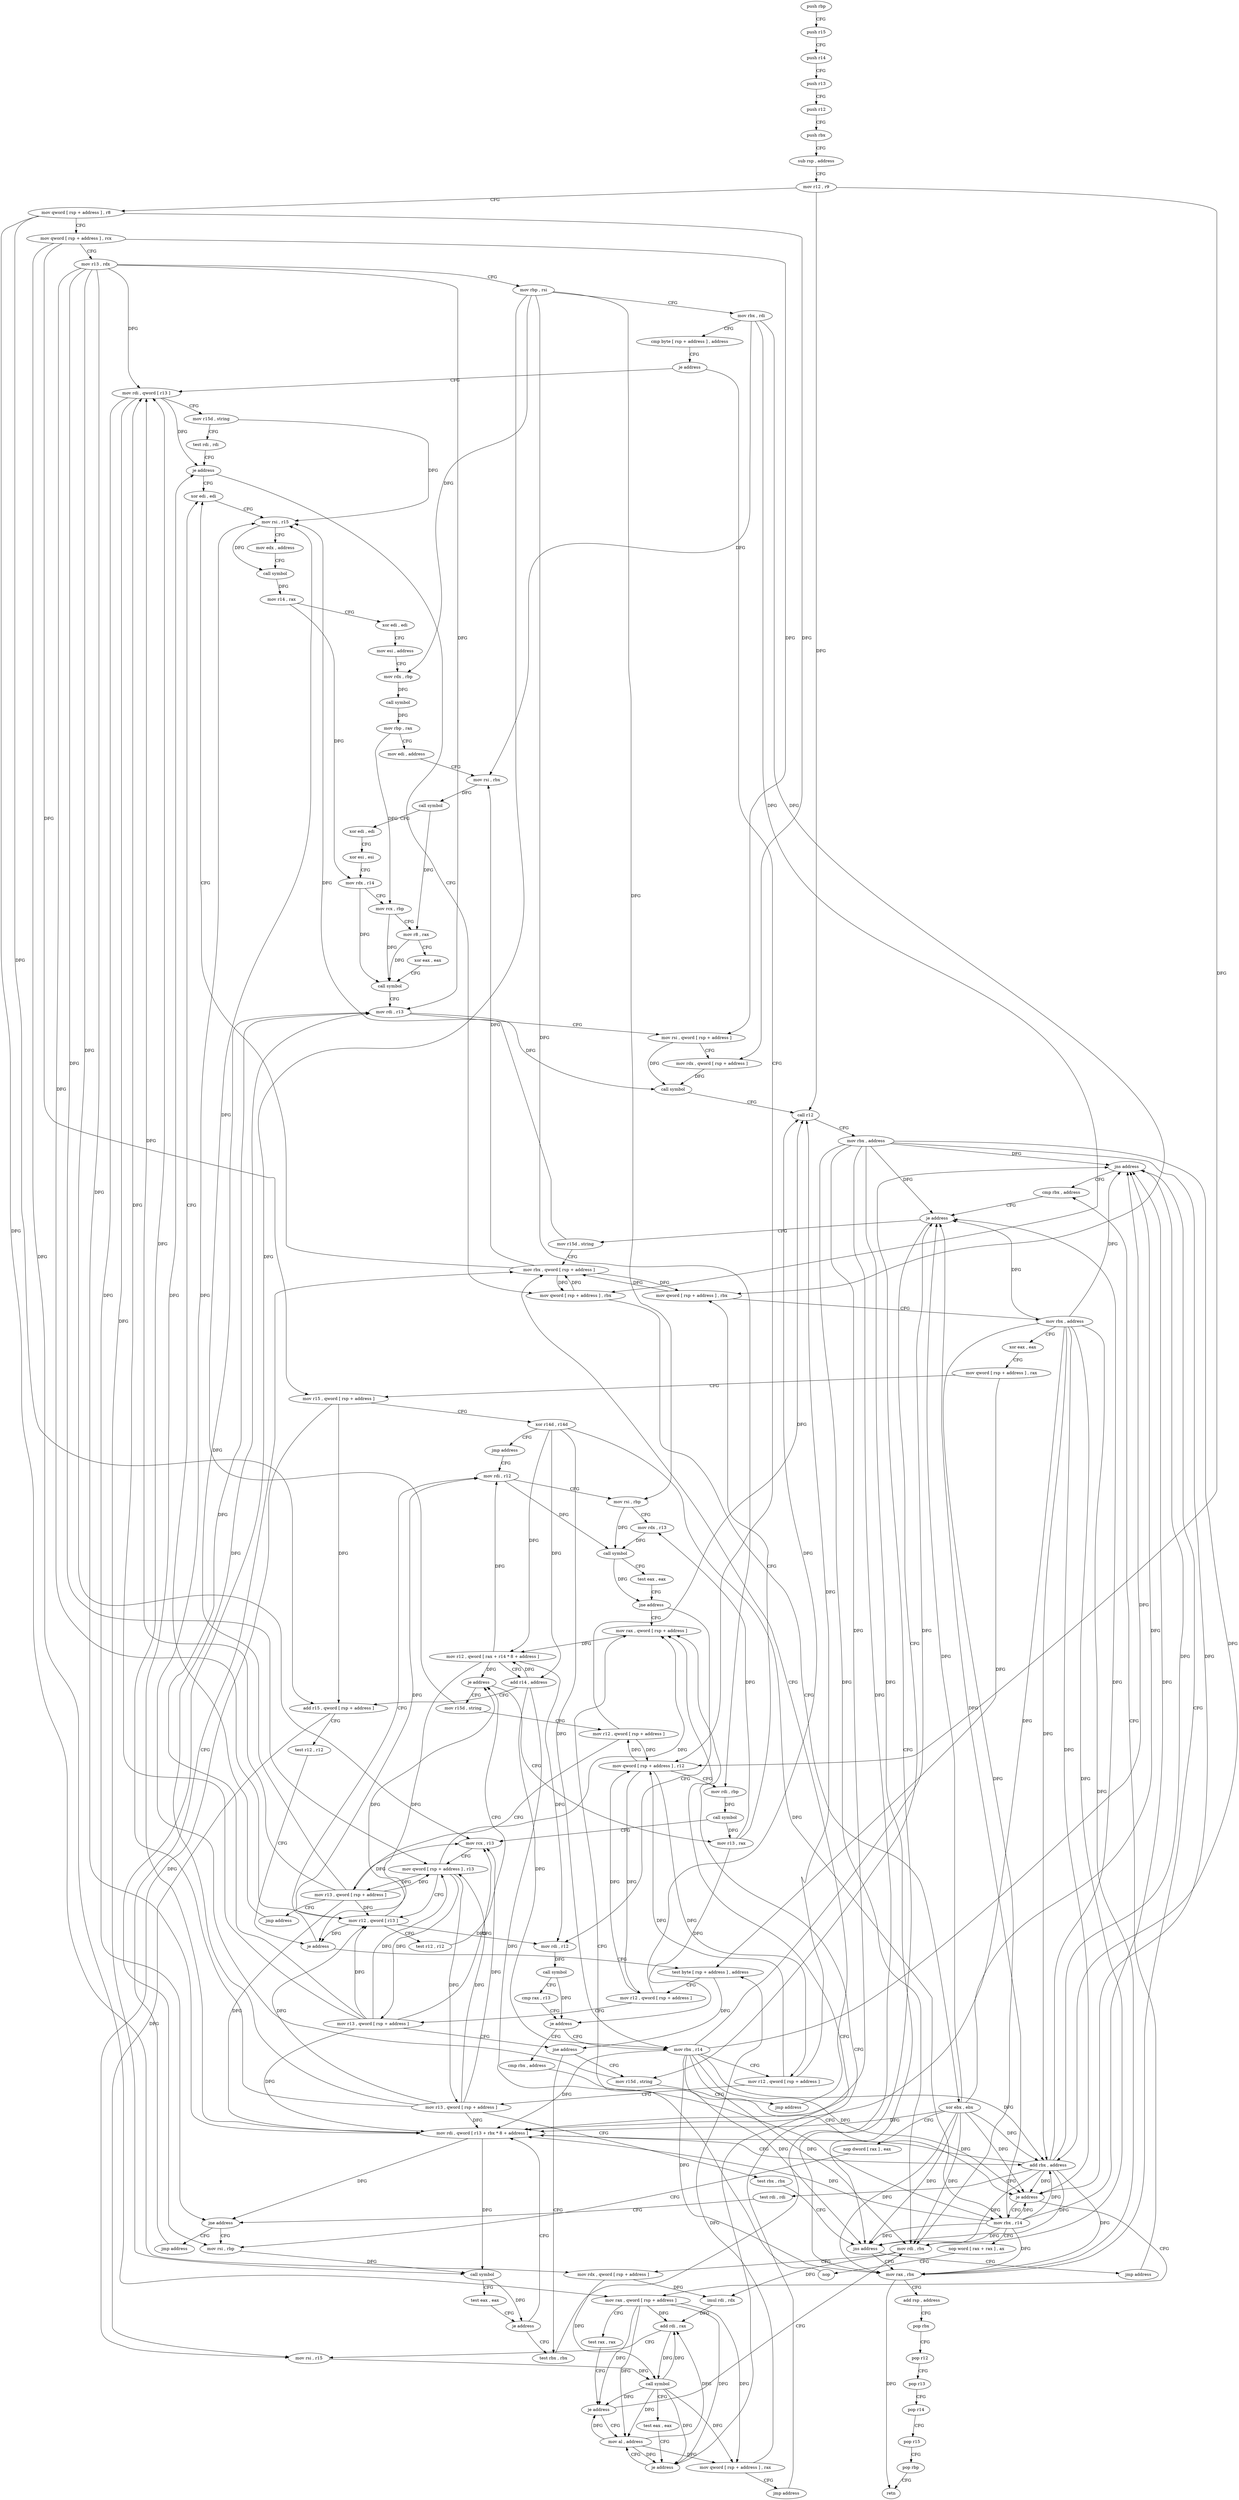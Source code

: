 digraph "func" {
"4335696" [label = "push rbp" ]
"4335697" [label = "push r15" ]
"4335699" [label = "push r14" ]
"4335701" [label = "push r13" ]
"4335703" [label = "push r12" ]
"4335705" [label = "push rbx" ]
"4335706" [label = "sub rsp , address" ]
"4335710" [label = "mov r12 , r9" ]
"4335713" [label = "mov qword [ rsp + address ] , r8" ]
"4335718" [label = "mov qword [ rsp + address ] , rcx" ]
"4335723" [label = "mov r13 , rdx" ]
"4335726" [label = "mov rbp , rsi" ]
"4335729" [label = "mov rbx , rdi" ]
"4335732" [label = "cmp byte [ rsp + address ] , address" ]
"4335737" [label = "je address" ]
"4335939" [label = "mov rdi , qword [ r13 ]" ]
"4335743" [label = "mov qword [ rsp + address ] , r12" ]
"4335943" [label = "mov r15d , string" ]
"4335949" [label = "test rdi , rdi" ]
"4335952" [label = "je address" ]
"4336085" [label = "xor edi , edi" ]
"4335958" [label = "mov qword [ rsp + address ] , rbx" ]
"4335748" [label = "mov rdi , rbp" ]
"4335751" [label = "call symbol" ]
"4335756" [label = "mov rcx , r13" ]
"4335759" [label = "mov qword [ rsp + address ] , r13" ]
"4335764" [label = "mov r12 , qword [ r13 ]" ]
"4335768" [label = "test r12 , r12" ]
"4335771" [label = "je address" ]
"4336036" [label = "mov r15d , string" ]
"4335777" [label = "mov r13 , rax" ]
"4336087" [label = "mov rsi , r15" ]
"4336090" [label = "mov edx , address" ]
"4336095" [label = "call symbol" ]
"4336100" [label = "mov r14 , rax" ]
"4336103" [label = "xor edi , edi" ]
"4336105" [label = "mov esi , address" ]
"4336110" [label = "mov rdx , rbp" ]
"4336113" [label = "call symbol" ]
"4336118" [label = "mov rbp , rax" ]
"4336121" [label = "mov edi , address" ]
"4336126" [label = "mov rsi , rbx" ]
"4336129" [label = "call symbol" ]
"4336134" [label = "xor edi , edi" ]
"4336136" [label = "xor esi , esi" ]
"4336138" [label = "mov rdx , r14" ]
"4336141" [label = "mov rcx , rbp" ]
"4336144" [label = "mov r8 , rax" ]
"4336147" [label = "xor eax , eax" ]
"4336149" [label = "call symbol" ]
"4336154" [label = "mov rdi , r13" ]
"4336157" [label = "mov rsi , qword [ rsp + address ]" ]
"4336162" [label = "mov rdx , qword [ rsp + address ]" ]
"4336167" [label = "call symbol" ]
"4336172" [label = "call r12" ]
"4336175" [label = "mov rbx , address" ]
"4336182" [label = "mov rax , rbx" ]
"4335963" [label = "xor ebx , ebx" ]
"4335965" [label = "nop dword [ rax ] , eax" ]
"4335968" [label = "mov rsi , rbp" ]
"4336042" [label = "mov r12 , qword [ rsp + address ]" ]
"4336047" [label = "mov r13 , qword [ rsp + address ]" ]
"4336052" [label = "jmp address" ]
"4335780" [label = "mov qword [ rsp + address ] , rbx" ]
"4335785" [label = "mov rbx , address" ]
"4335792" [label = "xor eax , eax" ]
"4335794" [label = "mov qword [ rsp + address ] , rax" ]
"4335799" [label = "mov r15 , qword [ rsp + address ]" ]
"4335804" [label = "xor r14d , r14d" ]
"4335807" [label = "jmp address" ]
"4335852" [label = "mov rdi , r12" ]
"4336013" [label = "test rbx , rbx" ]
"4336016" [label = "jns address" ]
"4336022" [label = "cmp rbx , address" ]
"4335980" [label = "mov rdi , qword [ r13 + rbx * 8 + address ]" ]
"4335985" [label = "add rbx , address" ]
"4335989" [label = "test rdi , rdi" ]
"4335992" [label = "jne address" ]
"4335994" [label = "jmp address" ]
"4335855" [label = "mov rsi , rbp" ]
"4335858" [label = "mov rdx , r13" ]
"4335861" [label = "call symbol" ]
"4335866" [label = "test eax , eax" ]
"4335868" [label = "jne address" ]
"4335824" [label = "mov rax , qword [ rsp + address ]" ]
"4335870" [label = "mov rdi , r12" ]
"4336185" [label = "add rsp , address" ]
"4336189" [label = "pop rbx" ]
"4336190" [label = "pop r12" ]
"4336192" [label = "pop r13" ]
"4336194" [label = "pop r14" ]
"4336196" [label = "pop r15" ]
"4336198" [label = "pop rbp" ]
"4336199" [label = "retn" ]
"4336026" [label = "je address" ]
"4336074" [label = "mov r15d , string" ]
"4336028" [label = "mov r15d , string" ]
"4335971" [label = "call symbol" ]
"4335976" [label = "test eax , eax" ]
"4335978" [label = "je address" ]
"4336080" [label = "mov rbx , qword [ rsp + address ]" ]
"4335829" [label = "mov r12 , qword [ rax + r14 * 8 + address ]" ]
"4335834" [label = "add r14 , address" ]
"4335838" [label = "add r15 , qword [ rsp + address ]" ]
"4335843" [label = "test r12 , r12" ]
"4335846" [label = "je address" ]
"4335996" [label = "test byte [ rsp + address ] , address" ]
"4335873" [label = "call symbol" ]
"4335878" [label = "cmp rax , r13" ]
"4335881" [label = "je address" ]
"4336054" [label = "mov rbx , r14" ]
"4335887" [label = "cmp rbx , address" ]
"4336034" [label = "jmp address" ]
"4336001" [label = "mov r12 , qword [ rsp + address ]" ]
"4336006" [label = "mov r13 , qword [ rsp + address ]" ]
"4336011" [label = "jne address" ]
"4336057" [label = "mov r12 , qword [ rsp + address ]" ]
"4336062" [label = "mov r13 , qword [ rsp + address ]" ]
"4336067" [label = "test rbx , rbx" ]
"4336070" [label = "jns address" ]
"4336072" [label = "jmp address" ]
"4335891" [label = "je address" ]
"4335809" [label = "mov rbx , r14" ]
"4335893" [label = "mov rax , qword [ rsp + address ]" ]
"4335812" [label = "nop word [ rax + rax ] , ax" ]
"4335822" [label = "nop" ]
"4335898" [label = "test rax , rax" ]
"4335901" [label = "je address" ]
"4335930" [label = "mov al , address" ]
"4335903" [label = "mov rdi , rbx" ]
"4335932" [label = "mov qword [ rsp + address ] , rax" ]
"4335937" [label = "jmp address" ]
"4335906" [label = "mov rdx , qword [ rsp + address ]" ]
"4335911" [label = "imul rdi , rdx" ]
"4335915" [label = "add rdi , rax" ]
"4335918" [label = "mov rsi , r15" ]
"4335921" [label = "call symbol" ]
"4335926" [label = "test eax , eax" ]
"4335928" [label = "je address" ]
"4335696" -> "4335697" [ label = "CFG" ]
"4335697" -> "4335699" [ label = "CFG" ]
"4335699" -> "4335701" [ label = "CFG" ]
"4335701" -> "4335703" [ label = "CFG" ]
"4335703" -> "4335705" [ label = "CFG" ]
"4335705" -> "4335706" [ label = "CFG" ]
"4335706" -> "4335710" [ label = "CFG" ]
"4335710" -> "4335713" [ label = "CFG" ]
"4335710" -> "4335743" [ label = "DFG" ]
"4335710" -> "4336172" [ label = "DFG" ]
"4335713" -> "4335718" [ label = "CFG" ]
"4335713" -> "4336162" [ label = "DFG" ]
"4335713" -> "4335838" [ label = "DFG" ]
"4335713" -> "4335906" [ label = "DFG" ]
"4335718" -> "4335723" [ label = "CFG" ]
"4335718" -> "4336157" [ label = "DFG" ]
"4335718" -> "4335799" [ label = "DFG" ]
"4335718" -> "4335893" [ label = "DFG" ]
"4335723" -> "4335726" [ label = "CFG" ]
"4335723" -> "4335939" [ label = "DFG" ]
"4335723" -> "4335756" [ label = "DFG" ]
"4335723" -> "4335759" [ label = "DFG" ]
"4335723" -> "4335764" [ label = "DFG" ]
"4335723" -> "4336154" [ label = "DFG" ]
"4335723" -> "4335980" [ label = "DFG" ]
"4335726" -> "4335729" [ label = "CFG" ]
"4335726" -> "4335748" [ label = "DFG" ]
"4335726" -> "4336110" [ label = "DFG" ]
"4335726" -> "4335968" [ label = "DFG" ]
"4335726" -> "4335855" [ label = "DFG" ]
"4335729" -> "4335732" [ label = "CFG" ]
"4335729" -> "4336126" [ label = "DFG" ]
"4335729" -> "4335958" [ label = "DFG" ]
"4335729" -> "4335780" [ label = "DFG" ]
"4335732" -> "4335737" [ label = "CFG" ]
"4335737" -> "4335939" [ label = "CFG" ]
"4335737" -> "4335743" [ label = "CFG" ]
"4335939" -> "4335943" [ label = "CFG" ]
"4335939" -> "4335952" [ label = "DFG" ]
"4335939" -> "4335971" [ label = "DFG" ]
"4335939" -> "4335992" [ label = "DFG" ]
"4335743" -> "4335748" [ label = "CFG" ]
"4335743" -> "4336042" [ label = "DFG" ]
"4335743" -> "4336001" [ label = "DFG" ]
"4335743" -> "4336057" [ label = "DFG" ]
"4335943" -> "4335949" [ label = "CFG" ]
"4335943" -> "4336087" [ label = "DFG" ]
"4335949" -> "4335952" [ label = "CFG" ]
"4335952" -> "4336085" [ label = "CFG" ]
"4335952" -> "4335958" [ label = "CFG" ]
"4336085" -> "4336087" [ label = "CFG" ]
"4335958" -> "4335963" [ label = "CFG" ]
"4335958" -> "4336080" [ label = "DFG" ]
"4335748" -> "4335751" [ label = "DFG" ]
"4335751" -> "4335756" [ label = "CFG" ]
"4335751" -> "4335777" [ label = "DFG" ]
"4335756" -> "4335759" [ label = "CFG" ]
"4335759" -> "4335764" [ label = "CFG" ]
"4335759" -> "4336047" [ label = "DFG" ]
"4335759" -> "4335824" [ label = "DFG" ]
"4335759" -> "4336006" [ label = "DFG" ]
"4335759" -> "4336062" [ label = "DFG" ]
"4335764" -> "4335768" [ label = "CFG" ]
"4335764" -> "4335771" [ label = "DFG" ]
"4335764" -> "4335852" [ label = "DFG" ]
"4335764" -> "4335846" [ label = "DFG" ]
"4335764" -> "4335870" [ label = "DFG" ]
"4335768" -> "4335771" [ label = "CFG" ]
"4335771" -> "4336036" [ label = "CFG" ]
"4335771" -> "4335777" [ label = "CFG" ]
"4336036" -> "4336042" [ label = "CFG" ]
"4336036" -> "4336087" [ label = "DFG" ]
"4335777" -> "4335780" [ label = "CFG" ]
"4335777" -> "4335858" [ label = "DFG" ]
"4335777" -> "4335881" [ label = "DFG" ]
"4336087" -> "4336090" [ label = "CFG" ]
"4336087" -> "4336095" [ label = "DFG" ]
"4336090" -> "4336095" [ label = "CFG" ]
"4336095" -> "4336100" [ label = "DFG" ]
"4336100" -> "4336103" [ label = "CFG" ]
"4336100" -> "4336138" [ label = "DFG" ]
"4336103" -> "4336105" [ label = "CFG" ]
"4336105" -> "4336110" [ label = "CFG" ]
"4336110" -> "4336113" [ label = "DFG" ]
"4336113" -> "4336118" [ label = "DFG" ]
"4336118" -> "4336121" [ label = "CFG" ]
"4336118" -> "4336141" [ label = "DFG" ]
"4336121" -> "4336126" [ label = "CFG" ]
"4336126" -> "4336129" [ label = "DFG" ]
"4336129" -> "4336134" [ label = "CFG" ]
"4336129" -> "4336144" [ label = "DFG" ]
"4336134" -> "4336136" [ label = "CFG" ]
"4336136" -> "4336138" [ label = "CFG" ]
"4336138" -> "4336141" [ label = "CFG" ]
"4336138" -> "4336149" [ label = "DFG" ]
"4336141" -> "4336144" [ label = "CFG" ]
"4336141" -> "4336149" [ label = "DFG" ]
"4336144" -> "4336147" [ label = "CFG" ]
"4336144" -> "4336149" [ label = "DFG" ]
"4336147" -> "4336149" [ label = "CFG" ]
"4336149" -> "4336154" [ label = "CFG" ]
"4336154" -> "4336157" [ label = "CFG" ]
"4336154" -> "4336167" [ label = "DFG" ]
"4336157" -> "4336162" [ label = "CFG" ]
"4336157" -> "4336167" [ label = "DFG" ]
"4336162" -> "4336167" [ label = "DFG" ]
"4336167" -> "4336172" [ label = "CFG" ]
"4336172" -> "4336175" [ label = "CFG" ]
"4336175" -> "4336182" [ label = "DFG" ]
"4336175" -> "4336016" [ label = "DFG" ]
"4336175" -> "4335980" [ label = "DFG" ]
"4336175" -> "4335985" [ label = "DFG" ]
"4336175" -> "4336026" [ label = "DFG" ]
"4336175" -> "4336070" [ label = "DFG" ]
"4336175" -> "4335891" [ label = "DFG" ]
"4336175" -> "4335903" [ label = "DFG" ]
"4336182" -> "4336185" [ label = "CFG" ]
"4336182" -> "4336199" [ label = "DFG" ]
"4335963" -> "4335965" [ label = "CFG" ]
"4335963" -> "4336182" [ label = "DFG" ]
"4335963" -> "4336016" [ label = "DFG" ]
"4335963" -> "4335980" [ label = "DFG" ]
"4335963" -> "4335985" [ label = "DFG" ]
"4335963" -> "4336026" [ label = "DFG" ]
"4335963" -> "4336070" [ label = "DFG" ]
"4335963" -> "4335891" [ label = "DFG" ]
"4335963" -> "4335903" [ label = "DFG" ]
"4335965" -> "4335968" [ label = "CFG" ]
"4335968" -> "4335971" [ label = "DFG" ]
"4336042" -> "4336047" [ label = "CFG" ]
"4336042" -> "4335743" [ label = "DFG" ]
"4336042" -> "4336172" [ label = "DFG" ]
"4336047" -> "4336052" [ label = "CFG" ]
"4336047" -> "4335939" [ label = "DFG" ]
"4336047" -> "4335756" [ label = "DFG" ]
"4336047" -> "4335759" [ label = "DFG" ]
"4336047" -> "4335764" [ label = "DFG" ]
"4336047" -> "4336154" [ label = "DFG" ]
"4336047" -> "4335980" [ label = "DFG" ]
"4336052" -> "4336085" [ label = "CFG" ]
"4335780" -> "4335785" [ label = "CFG" ]
"4335780" -> "4336080" [ label = "DFG" ]
"4335785" -> "4335792" [ label = "CFG" ]
"4335785" -> "4336182" [ label = "DFG" ]
"4335785" -> "4336016" [ label = "DFG" ]
"4335785" -> "4335980" [ label = "DFG" ]
"4335785" -> "4335985" [ label = "DFG" ]
"4335785" -> "4336026" [ label = "DFG" ]
"4335785" -> "4336070" [ label = "DFG" ]
"4335785" -> "4335891" [ label = "DFG" ]
"4335785" -> "4335903" [ label = "DFG" ]
"4335792" -> "4335794" [ label = "CFG" ]
"4335794" -> "4335799" [ label = "CFG" ]
"4335794" -> "4335996" [ label = "DFG" ]
"4335799" -> "4335804" [ label = "CFG" ]
"4335799" -> "4335838" [ label = "DFG" ]
"4335799" -> "4335918" [ label = "DFG" ]
"4335804" -> "4335807" [ label = "CFG" ]
"4335804" -> "4335829" [ label = "DFG" ]
"4335804" -> "4335834" [ label = "DFG" ]
"4335804" -> "4336054" [ label = "DFG" ]
"4335804" -> "4335809" [ label = "DFG" ]
"4335807" -> "4335852" [ label = "CFG" ]
"4335852" -> "4335855" [ label = "CFG" ]
"4335852" -> "4335861" [ label = "DFG" ]
"4336013" -> "4336016" [ label = "CFG" ]
"4336016" -> "4336182" [ label = "CFG" ]
"4336016" -> "4336022" [ label = "CFG" ]
"4336022" -> "4336026" [ label = "CFG" ]
"4335980" -> "4335985" [ label = "CFG" ]
"4335980" -> "4335952" [ label = "DFG" ]
"4335980" -> "4335971" [ label = "DFG" ]
"4335980" -> "4335992" [ label = "DFG" ]
"4335985" -> "4335989" [ label = "CFG" ]
"4335985" -> "4336182" [ label = "DFG" ]
"4335985" -> "4336016" [ label = "DFG" ]
"4335985" -> "4335980" [ label = "DFG" ]
"4335985" -> "4336026" [ label = "DFG" ]
"4335985" -> "4336070" [ label = "DFG" ]
"4335985" -> "4335891" [ label = "DFG" ]
"4335985" -> "4335903" [ label = "DFG" ]
"4335989" -> "4335992" [ label = "CFG" ]
"4335992" -> "4335968" [ label = "CFG" ]
"4335992" -> "4335994" [ label = "CFG" ]
"4335994" -> "4336080" [ label = "CFG" ]
"4335855" -> "4335858" [ label = "CFG" ]
"4335855" -> "4335861" [ label = "DFG" ]
"4335858" -> "4335861" [ label = "DFG" ]
"4335861" -> "4335866" [ label = "CFG" ]
"4335861" -> "4335868" [ label = "DFG" ]
"4335866" -> "4335868" [ label = "CFG" ]
"4335868" -> "4335824" [ label = "CFG" ]
"4335868" -> "4335870" [ label = "CFG" ]
"4335824" -> "4335829" [ label = "DFG" ]
"4335870" -> "4335873" [ label = "DFG" ]
"4336185" -> "4336189" [ label = "CFG" ]
"4336189" -> "4336190" [ label = "CFG" ]
"4336190" -> "4336192" [ label = "CFG" ]
"4336192" -> "4336194" [ label = "CFG" ]
"4336194" -> "4336196" [ label = "CFG" ]
"4336196" -> "4336198" [ label = "CFG" ]
"4336198" -> "4336199" [ label = "CFG" ]
"4336026" -> "4336074" [ label = "CFG" ]
"4336026" -> "4336028" [ label = "CFG" ]
"4336074" -> "4336080" [ label = "CFG" ]
"4336074" -> "4336087" [ label = "DFG" ]
"4336028" -> "4336034" [ label = "CFG" ]
"4336028" -> "4336087" [ label = "DFG" ]
"4335971" -> "4335976" [ label = "CFG" ]
"4335971" -> "4335978" [ label = "DFG" ]
"4335976" -> "4335978" [ label = "CFG" ]
"4335978" -> "4336013" [ label = "CFG" ]
"4335978" -> "4335980" [ label = "CFG" ]
"4336080" -> "4336085" [ label = "CFG" ]
"4336080" -> "4336126" [ label = "DFG" ]
"4336080" -> "4335958" [ label = "DFG" ]
"4336080" -> "4335780" [ label = "DFG" ]
"4335829" -> "4335834" [ label = "CFG" ]
"4335829" -> "4335771" [ label = "DFG" ]
"4335829" -> "4335852" [ label = "DFG" ]
"4335829" -> "4335846" [ label = "DFG" ]
"4335829" -> "4335870" [ label = "DFG" ]
"4335834" -> "4335838" [ label = "CFG" ]
"4335834" -> "4335829" [ label = "DFG" ]
"4335834" -> "4336054" [ label = "DFG" ]
"4335834" -> "4335809" [ label = "DFG" ]
"4335838" -> "4335843" [ label = "CFG" ]
"4335838" -> "4335918" [ label = "DFG" ]
"4335843" -> "4335846" [ label = "CFG" ]
"4335846" -> "4335996" [ label = "CFG" ]
"4335846" -> "4335852" [ label = "CFG" ]
"4335996" -> "4336001" [ label = "CFG" ]
"4335996" -> "4336011" [ label = "DFG" ]
"4335873" -> "4335878" [ label = "CFG" ]
"4335873" -> "4335881" [ label = "DFG" ]
"4335878" -> "4335881" [ label = "CFG" ]
"4335881" -> "4336054" [ label = "CFG" ]
"4335881" -> "4335887" [ label = "CFG" ]
"4336054" -> "4336057" [ label = "CFG" ]
"4336054" -> "4336182" [ label = "DFG" ]
"4336054" -> "4336016" [ label = "DFG" ]
"4336054" -> "4335980" [ label = "DFG" ]
"4336054" -> "4335985" [ label = "DFG" ]
"4336054" -> "4336026" [ label = "DFG" ]
"4336054" -> "4336070" [ label = "DFG" ]
"4336054" -> "4335891" [ label = "DFG" ]
"4336054" -> "4335903" [ label = "DFG" ]
"4335887" -> "4335891" [ label = "CFG" ]
"4336034" -> "4336080" [ label = "CFG" ]
"4336001" -> "4336006" [ label = "CFG" ]
"4336001" -> "4335743" [ label = "DFG" ]
"4336001" -> "4336172" [ label = "DFG" ]
"4336006" -> "4336011" [ label = "CFG" ]
"4336006" -> "4335939" [ label = "DFG" ]
"4336006" -> "4335756" [ label = "DFG" ]
"4336006" -> "4335759" [ label = "DFG" ]
"4336006" -> "4335764" [ label = "DFG" ]
"4336006" -> "4336154" [ label = "DFG" ]
"4336006" -> "4335980" [ label = "DFG" ]
"4336011" -> "4336028" [ label = "CFG" ]
"4336011" -> "4336013" [ label = "CFG" ]
"4336057" -> "4336062" [ label = "CFG" ]
"4336057" -> "4335743" [ label = "DFG" ]
"4336057" -> "4336172" [ label = "DFG" ]
"4336062" -> "4336067" [ label = "CFG" ]
"4336062" -> "4335939" [ label = "DFG" ]
"4336062" -> "4335756" [ label = "DFG" ]
"4336062" -> "4335759" [ label = "DFG" ]
"4336062" -> "4335764" [ label = "DFG" ]
"4336062" -> "4336154" [ label = "DFG" ]
"4336062" -> "4335980" [ label = "DFG" ]
"4336067" -> "4336070" [ label = "CFG" ]
"4336070" -> "4336182" [ label = "CFG" ]
"4336070" -> "4336072" [ label = "CFG" ]
"4336072" -> "4336022" [ label = "CFG" ]
"4335891" -> "4335809" [ label = "CFG" ]
"4335891" -> "4335893" [ label = "CFG" ]
"4335809" -> "4335812" [ label = "CFG" ]
"4335809" -> "4336182" [ label = "DFG" ]
"4335809" -> "4336016" [ label = "DFG" ]
"4335809" -> "4335980" [ label = "DFG" ]
"4335809" -> "4335985" [ label = "DFG" ]
"4335809" -> "4336026" [ label = "DFG" ]
"4335809" -> "4336070" [ label = "DFG" ]
"4335809" -> "4335891" [ label = "DFG" ]
"4335809" -> "4335903" [ label = "DFG" ]
"4335893" -> "4335898" [ label = "CFG" ]
"4335893" -> "4335901" [ label = "DFG" ]
"4335893" -> "4335930" [ label = "DFG" ]
"4335893" -> "4335932" [ label = "DFG" ]
"4335893" -> "4335915" [ label = "DFG" ]
"4335893" -> "4335928" [ label = "DFG" ]
"4335812" -> "4335822" [ label = "CFG" ]
"4335822" -> "4335824" [ label = "CFG" ]
"4335898" -> "4335901" [ label = "CFG" ]
"4335901" -> "4335930" [ label = "CFG" ]
"4335901" -> "4335903" [ label = "CFG" ]
"4335930" -> "4335932" [ label = "DFG" ]
"4335930" -> "4335901" [ label = "DFG" ]
"4335930" -> "4335915" [ label = "DFG" ]
"4335930" -> "4335928" [ label = "DFG" ]
"4335903" -> "4335906" [ label = "CFG" ]
"4335903" -> "4335911" [ label = "DFG" ]
"4335932" -> "4335937" [ label = "CFG" ]
"4335932" -> "4335996" [ label = "DFG" ]
"4335937" -> "4335824" [ label = "CFG" ]
"4335906" -> "4335911" [ label = "DFG" ]
"4335906" -> "4335921" [ label = "DFG" ]
"4335911" -> "4335915" [ label = "DFG" ]
"4335915" -> "4335918" [ label = "CFG" ]
"4335915" -> "4335921" [ label = "DFG" ]
"4335918" -> "4335921" [ label = "DFG" ]
"4335921" -> "4335926" [ label = "CFG" ]
"4335921" -> "4335901" [ label = "DFG" ]
"4335921" -> "4335930" [ label = "DFG" ]
"4335921" -> "4335932" [ label = "DFG" ]
"4335921" -> "4335915" [ label = "DFG" ]
"4335921" -> "4335928" [ label = "DFG" ]
"4335926" -> "4335928" [ label = "CFG" ]
"4335928" -> "4335824" [ label = "CFG" ]
"4335928" -> "4335930" [ label = "CFG" ]
}
